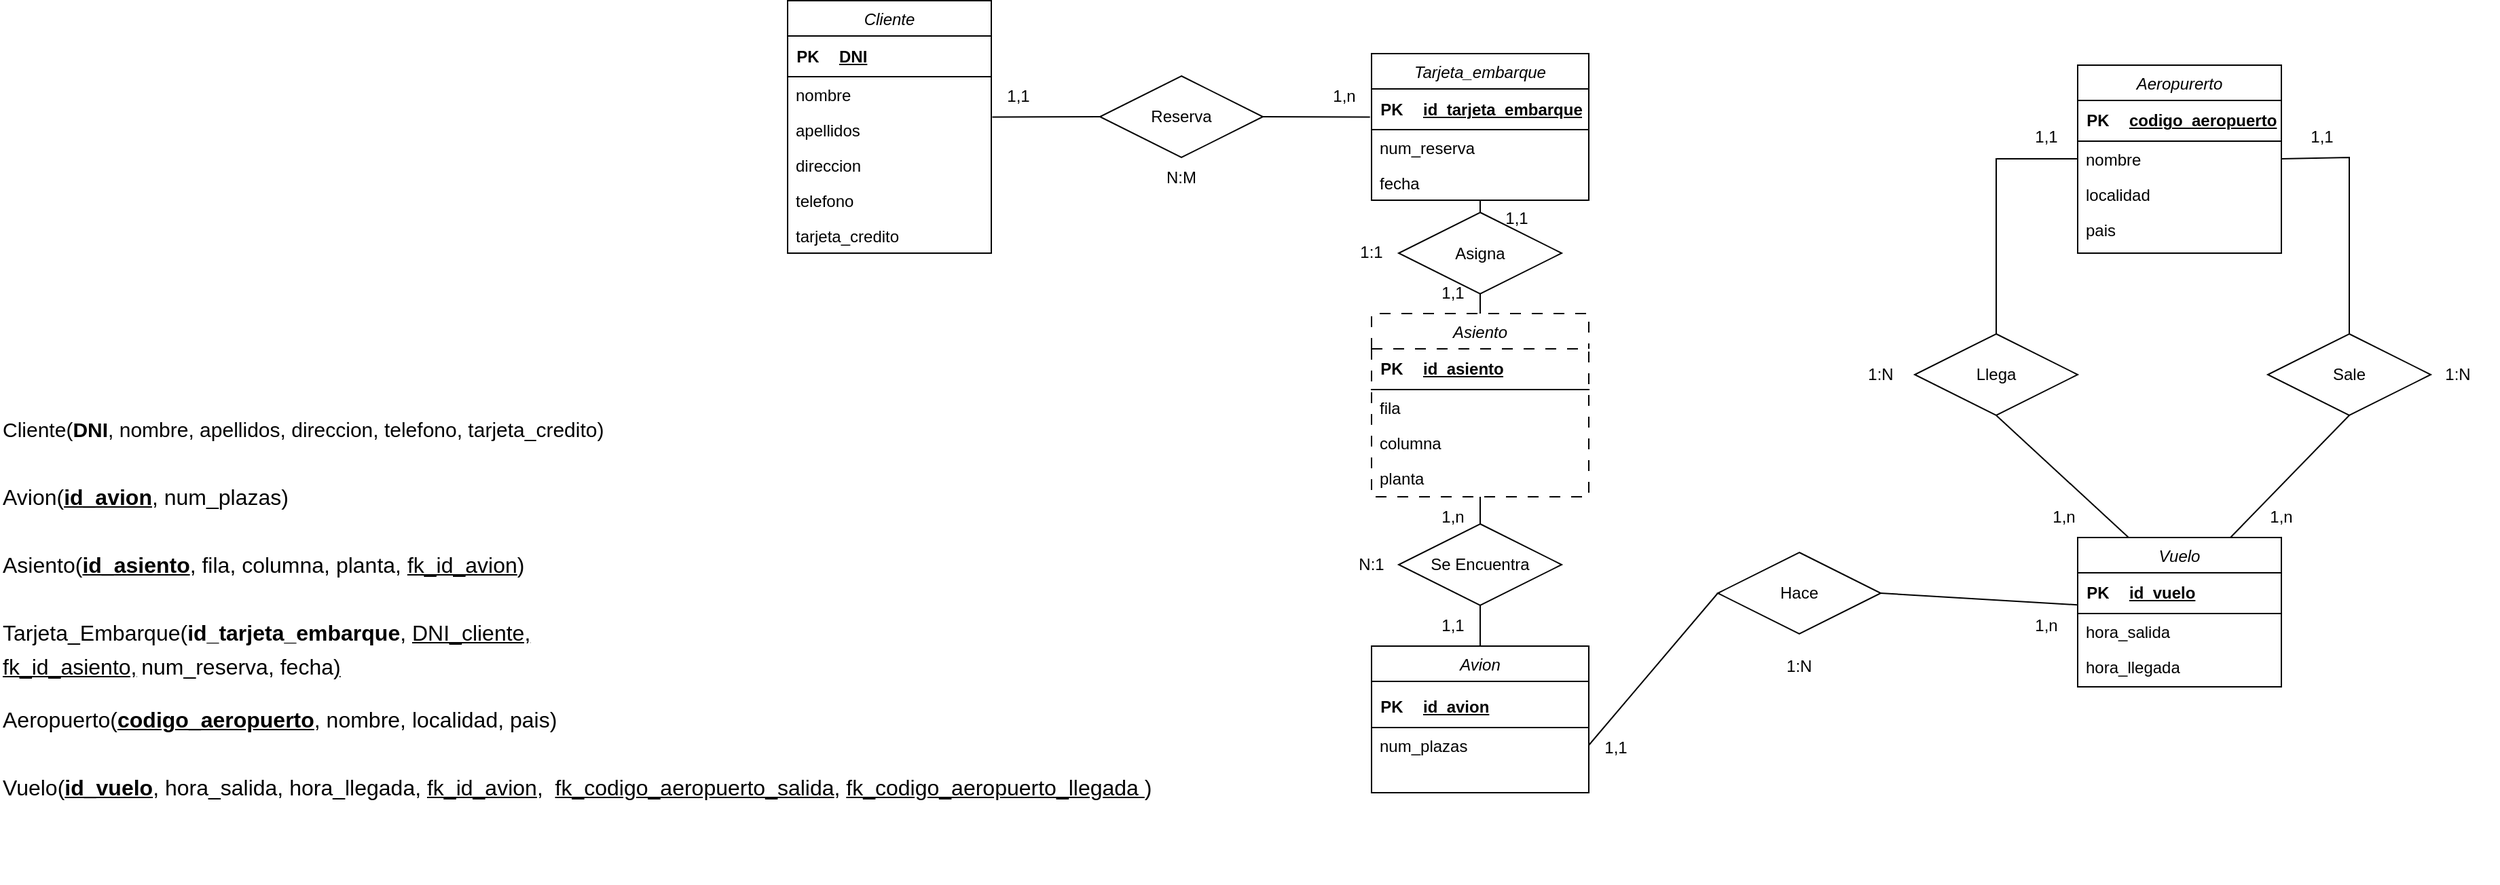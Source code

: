 <mxfile version="22.0.6" type="github">
  <diagram id="C5RBs43oDa-KdzZeNtuy" name="Page-1">
    <mxGraphModel dx="2953" dy="3101" grid="1" gridSize="10" guides="1" tooltips="1" connect="1" arrows="1" fold="1" page="1" pageScale="1" pageWidth="827" pageHeight="1169" math="0" shadow="0">
      <root>
        <mxCell id="WIyWlLk6GJQsqaUBKTNV-0" />
        <mxCell id="WIyWlLk6GJQsqaUBKTNV-1" parent="WIyWlLk6GJQsqaUBKTNV-0" />
        <mxCell id="PGz181kGc2inq-XdH9TZ-1" value="Vuelo" style="swimlane;fontStyle=2;align=center;verticalAlign=top;childLayout=stackLayout;horizontal=1;startSize=26;horizontalStack=0;resizeParent=1;resizeLast=0;collapsible=1;marginBottom=0;rounded=0;shadow=0;strokeWidth=1;" parent="WIyWlLk6GJQsqaUBKTNV-1" vertex="1">
          <mxGeometry x="760" y="-810" width="150" height="110" as="geometry">
            <mxRectangle x="230" y="140" width="160" height="26" as="alternateBounds" />
          </mxGeometry>
        </mxCell>
        <mxCell id="PGz181kGc2inq-XdH9TZ-2" value="" style="shape=table;startSize=0;container=1;collapsible=1;childLayout=tableLayout;fixedRows=1;rowLines=0;fontStyle=0;align=center;resizeLast=1;strokeColor=none;fillColor=none;collapsible=0;" parent="PGz181kGc2inq-XdH9TZ-1" vertex="1">
          <mxGeometry y="26" width="150" height="30" as="geometry" />
        </mxCell>
        <mxCell id="PGz181kGc2inq-XdH9TZ-3" value="" style="shape=tableRow;horizontal=0;startSize=0;swimlaneHead=0;swimlaneBody=0;fillColor=none;collapsible=0;dropTarget=0;points=[[0,0.5],[1,0.5]];portConstraint=eastwest;top=0;left=0;right=0;bottom=1;" parent="PGz181kGc2inq-XdH9TZ-2" vertex="1">
          <mxGeometry width="150" height="30" as="geometry" />
        </mxCell>
        <mxCell id="PGz181kGc2inq-XdH9TZ-4" value="PK" style="shape=partialRectangle;connectable=0;fillColor=none;top=0;left=0;bottom=0;right=0;fontStyle=1;overflow=hidden;whiteSpace=wrap;html=1;" parent="PGz181kGc2inq-XdH9TZ-3" vertex="1">
          <mxGeometry width="30" height="30" as="geometry">
            <mxRectangle width="30" height="30" as="alternateBounds" />
          </mxGeometry>
        </mxCell>
        <mxCell id="PGz181kGc2inq-XdH9TZ-5" value="id_vuelo" style="shape=partialRectangle;connectable=0;fillColor=none;top=0;left=0;bottom=0;right=0;align=left;spacingLeft=6;fontStyle=5;overflow=hidden;whiteSpace=wrap;html=1;" parent="PGz181kGc2inq-XdH9TZ-3" vertex="1">
          <mxGeometry x="30" width="120" height="30" as="geometry">
            <mxRectangle width="120" height="30" as="alternateBounds" />
          </mxGeometry>
        </mxCell>
        <mxCell id="PGz181kGc2inq-XdH9TZ-7" value="hora_salida" style="text;align=left;verticalAlign=top;spacingLeft=4;spacingRight=4;overflow=hidden;rotatable=0;points=[[0,0.5],[1,0.5]];portConstraint=eastwest;rounded=0;shadow=0;html=0;" parent="PGz181kGc2inq-XdH9TZ-1" vertex="1">
          <mxGeometry y="56" width="150" height="26" as="geometry" />
        </mxCell>
        <mxCell id="PGz181kGc2inq-XdH9TZ-8" value="hora_llegada" style="text;align=left;verticalAlign=top;spacingLeft=4;spacingRight=4;overflow=hidden;rotatable=0;points=[[0,0.5],[1,0.5]];portConstraint=eastwest;" parent="PGz181kGc2inq-XdH9TZ-1" vertex="1">
          <mxGeometry y="82" width="150" height="26" as="geometry" />
        </mxCell>
        <mxCell id="PGz181kGc2inq-XdH9TZ-11" value="Cliente" style="swimlane;fontStyle=2;align=center;verticalAlign=top;childLayout=stackLayout;horizontal=1;startSize=26;horizontalStack=0;resizeParent=1;resizeLast=0;collapsible=1;marginBottom=0;rounded=0;shadow=0;strokeWidth=1;" parent="WIyWlLk6GJQsqaUBKTNV-1" vertex="1">
          <mxGeometry x="-190" y="-1205.5" width="150" height="186" as="geometry">
            <mxRectangle x="230" y="140" width="160" height="26" as="alternateBounds" />
          </mxGeometry>
        </mxCell>
        <mxCell id="PGz181kGc2inq-XdH9TZ-12" value="" style="shape=table;startSize=0;container=1;collapsible=1;childLayout=tableLayout;fixedRows=1;rowLines=0;fontStyle=0;align=center;resizeLast=1;strokeColor=none;fillColor=none;collapsible=0;" parent="PGz181kGc2inq-XdH9TZ-11" vertex="1">
          <mxGeometry y="26" width="150" height="30" as="geometry" />
        </mxCell>
        <mxCell id="PGz181kGc2inq-XdH9TZ-13" value="" style="shape=tableRow;horizontal=0;startSize=0;swimlaneHead=0;swimlaneBody=0;fillColor=none;collapsible=0;dropTarget=0;points=[[0,0.5],[1,0.5]];portConstraint=eastwest;top=0;left=0;right=0;bottom=1;" parent="PGz181kGc2inq-XdH9TZ-12" vertex="1">
          <mxGeometry width="150" height="30" as="geometry" />
        </mxCell>
        <mxCell id="PGz181kGc2inq-XdH9TZ-14" value="PK" style="shape=partialRectangle;connectable=0;fillColor=none;top=0;left=0;bottom=0;right=0;fontStyle=1;overflow=hidden;whiteSpace=wrap;html=1;" parent="PGz181kGc2inq-XdH9TZ-13" vertex="1">
          <mxGeometry width="30" height="30" as="geometry">
            <mxRectangle width="30" height="30" as="alternateBounds" />
          </mxGeometry>
        </mxCell>
        <mxCell id="PGz181kGc2inq-XdH9TZ-15" value="DNI" style="shape=partialRectangle;connectable=0;fillColor=none;top=0;left=0;bottom=0;right=0;align=left;spacingLeft=6;fontStyle=5;overflow=hidden;whiteSpace=wrap;html=1;" parent="PGz181kGc2inq-XdH9TZ-13" vertex="1">
          <mxGeometry x="30" width="120" height="30" as="geometry">
            <mxRectangle width="120" height="30" as="alternateBounds" />
          </mxGeometry>
        </mxCell>
        <mxCell id="PGz181kGc2inq-XdH9TZ-16" value="nombre" style="text;align=left;verticalAlign=top;spacingLeft=4;spacingRight=4;overflow=hidden;rotatable=0;points=[[0,0.5],[1,0.5]];portConstraint=eastwest;rounded=0;shadow=0;html=0;" parent="PGz181kGc2inq-XdH9TZ-11" vertex="1">
          <mxGeometry y="56" width="150" height="26" as="geometry" />
        </mxCell>
        <mxCell id="PGz181kGc2inq-XdH9TZ-17" value="apellidos" style="text;align=left;verticalAlign=top;spacingLeft=4;spacingRight=4;overflow=hidden;rotatable=0;points=[[0,0.5],[1,0.5]];portConstraint=eastwest;rounded=0;shadow=0;html=0;" parent="PGz181kGc2inq-XdH9TZ-11" vertex="1">
          <mxGeometry y="82" width="150" height="26" as="geometry" />
        </mxCell>
        <mxCell id="PGz181kGc2inq-XdH9TZ-18" value="direccion" style="text;align=left;verticalAlign=top;spacingLeft=4;spacingRight=4;overflow=hidden;rotatable=0;points=[[0,0.5],[1,0.5]];portConstraint=eastwest;rounded=0;shadow=0;html=0;" parent="PGz181kGc2inq-XdH9TZ-11" vertex="1">
          <mxGeometry y="108" width="150" height="26" as="geometry" />
        </mxCell>
        <mxCell id="PGz181kGc2inq-XdH9TZ-19" value="telefono" style="text;align=left;verticalAlign=top;spacingLeft=4;spacingRight=4;overflow=hidden;rotatable=0;points=[[0,0.5],[1,0.5]];portConstraint=eastwest;rounded=0;shadow=0;html=0;" parent="PGz181kGc2inq-XdH9TZ-11" vertex="1">
          <mxGeometry y="134" width="150" height="26" as="geometry" />
        </mxCell>
        <mxCell id="PGz181kGc2inq-XdH9TZ-64" value="tarjeta_credito" style="text;align=left;verticalAlign=top;spacingLeft=4;spacingRight=4;overflow=hidden;rotatable=0;points=[[0,0.5],[1,0.5]];portConstraint=eastwest;rounded=0;shadow=0;html=0;" parent="PGz181kGc2inq-XdH9TZ-11" vertex="1">
          <mxGeometry y="160" width="150" height="26" as="geometry" />
        </mxCell>
        <mxCell id="PGz181kGc2inq-XdH9TZ-20" value="Tarjeta_embarque" style="swimlane;fontStyle=2;align=center;verticalAlign=top;childLayout=stackLayout;horizontal=1;startSize=26;horizontalStack=0;resizeParent=1;resizeLast=0;collapsible=1;marginBottom=0;rounded=0;shadow=0;strokeWidth=1;" parent="WIyWlLk6GJQsqaUBKTNV-1" vertex="1">
          <mxGeometry x="240" y="-1166.5" width="160" height="108" as="geometry">
            <mxRectangle x="230" y="140" width="160" height="26" as="alternateBounds" />
          </mxGeometry>
        </mxCell>
        <mxCell id="PGz181kGc2inq-XdH9TZ-21" value="" style="shape=table;startSize=0;container=1;collapsible=1;childLayout=tableLayout;fixedRows=1;rowLines=0;fontStyle=0;align=center;resizeLast=1;strokeColor=none;fillColor=none;collapsible=0;" parent="PGz181kGc2inq-XdH9TZ-20" vertex="1">
          <mxGeometry y="26" width="160" height="30" as="geometry" />
        </mxCell>
        <mxCell id="PGz181kGc2inq-XdH9TZ-22" value="" style="shape=tableRow;horizontal=0;startSize=0;swimlaneHead=0;swimlaneBody=0;fillColor=none;collapsible=0;dropTarget=0;points=[[0,0.5],[1,0.5]];portConstraint=eastwest;top=0;left=0;right=0;bottom=1;" parent="PGz181kGc2inq-XdH9TZ-21" vertex="1">
          <mxGeometry width="160" height="30" as="geometry" />
        </mxCell>
        <mxCell id="PGz181kGc2inq-XdH9TZ-23" value="PK" style="shape=partialRectangle;connectable=0;fillColor=none;top=0;left=0;bottom=0;right=0;fontStyle=1;overflow=hidden;whiteSpace=wrap;html=1;" parent="PGz181kGc2inq-XdH9TZ-22" vertex="1">
          <mxGeometry width="30" height="30" as="geometry">
            <mxRectangle width="30" height="30" as="alternateBounds" />
          </mxGeometry>
        </mxCell>
        <mxCell id="PGz181kGc2inq-XdH9TZ-24" value="id_tarjeta_embarque" style="shape=partialRectangle;connectable=0;fillColor=none;top=0;left=0;bottom=0;right=0;align=left;spacingLeft=6;fontStyle=5;overflow=hidden;whiteSpace=wrap;html=1;" parent="PGz181kGc2inq-XdH9TZ-22" vertex="1">
          <mxGeometry x="30" width="130" height="30" as="geometry">
            <mxRectangle width="130" height="30" as="alternateBounds" />
          </mxGeometry>
        </mxCell>
        <mxCell id="PGz181kGc2inq-XdH9TZ-25" value="num_reserva" style="text;align=left;verticalAlign=top;spacingLeft=4;spacingRight=4;overflow=hidden;rotatable=0;points=[[0,0.5],[1,0.5]];portConstraint=eastwest;rounded=0;shadow=0;html=0;" parent="PGz181kGc2inq-XdH9TZ-20" vertex="1">
          <mxGeometry y="56" width="160" height="26" as="geometry" />
        </mxCell>
        <mxCell id="PGz181kGc2inq-XdH9TZ-26" value="fecha" style="text;align=left;verticalAlign=top;spacingLeft=4;spacingRight=4;overflow=hidden;rotatable=0;points=[[0,0.5],[1,0.5]];portConstraint=eastwest;rounded=0;shadow=0;html=0;" parent="PGz181kGc2inq-XdH9TZ-20" vertex="1">
          <mxGeometry y="82" width="160" height="26" as="geometry" />
        </mxCell>
        <mxCell id="PGz181kGc2inq-XdH9TZ-45" value="Aeropurerto" style="swimlane;fontStyle=2;align=center;verticalAlign=top;childLayout=stackLayout;horizontal=1;startSize=26;horizontalStack=0;resizeParent=1;resizeLast=0;collapsible=1;marginBottom=0;rounded=0;shadow=0;strokeWidth=1;" parent="WIyWlLk6GJQsqaUBKTNV-1" vertex="1">
          <mxGeometry x="760" y="-1158" width="150" height="138.5" as="geometry">
            <mxRectangle x="230" y="140" width="160" height="26" as="alternateBounds" />
          </mxGeometry>
        </mxCell>
        <mxCell id="PGz181kGc2inq-XdH9TZ-46" value="" style="shape=table;startSize=0;container=1;collapsible=1;childLayout=tableLayout;fixedRows=1;rowLines=0;fontStyle=0;align=center;resizeLast=1;strokeColor=none;fillColor=none;collapsible=0;" parent="PGz181kGc2inq-XdH9TZ-45" vertex="1">
          <mxGeometry y="26" width="150" height="30" as="geometry" />
        </mxCell>
        <mxCell id="PGz181kGc2inq-XdH9TZ-47" value="" style="shape=tableRow;horizontal=0;startSize=0;swimlaneHead=0;swimlaneBody=0;fillColor=none;collapsible=0;dropTarget=0;points=[[0,0.5],[1,0.5]];portConstraint=eastwest;top=0;left=0;right=0;bottom=1;" parent="PGz181kGc2inq-XdH9TZ-46" vertex="1">
          <mxGeometry width="150" height="30" as="geometry" />
        </mxCell>
        <mxCell id="PGz181kGc2inq-XdH9TZ-48" value="PK" style="shape=partialRectangle;connectable=0;fillColor=none;top=0;left=0;bottom=0;right=0;fontStyle=1;overflow=hidden;whiteSpace=wrap;html=1;" parent="PGz181kGc2inq-XdH9TZ-47" vertex="1">
          <mxGeometry width="30" height="30" as="geometry">
            <mxRectangle width="30" height="30" as="alternateBounds" />
          </mxGeometry>
        </mxCell>
        <mxCell id="PGz181kGc2inq-XdH9TZ-49" value="codigo_aeropuerto" style="shape=partialRectangle;connectable=0;fillColor=none;top=0;left=0;bottom=0;right=0;align=left;spacingLeft=6;fontStyle=5;overflow=hidden;whiteSpace=wrap;html=1;" parent="PGz181kGc2inq-XdH9TZ-47" vertex="1">
          <mxGeometry x="30" width="120" height="30" as="geometry">
            <mxRectangle width="120" height="30" as="alternateBounds" />
          </mxGeometry>
        </mxCell>
        <mxCell id="PGz181kGc2inq-XdH9TZ-50" value="nombre" style="text;align=left;verticalAlign=top;spacingLeft=4;spacingRight=4;overflow=hidden;rotatable=0;points=[[0,0.5],[1,0.5]];portConstraint=eastwest;rounded=0;shadow=0;html=0;" parent="PGz181kGc2inq-XdH9TZ-45" vertex="1">
          <mxGeometry y="56" width="150" height="26" as="geometry" />
        </mxCell>
        <mxCell id="PGz181kGc2inq-XdH9TZ-51" value="localidad" style="text;align=left;verticalAlign=top;spacingLeft=4;spacingRight=4;overflow=hidden;rotatable=0;points=[[0,0.5],[1,0.5]];portConstraint=eastwest;rounded=0;shadow=0;html=0;" parent="PGz181kGc2inq-XdH9TZ-45" vertex="1">
          <mxGeometry y="82" width="150" height="26" as="geometry" />
        </mxCell>
        <mxCell id="PGz181kGc2inq-XdH9TZ-52" value="pais" style="text;align=left;verticalAlign=top;spacingLeft=4;spacingRight=4;overflow=hidden;rotatable=0;points=[[0,0.5],[1,0.5]];portConstraint=eastwest;" parent="PGz181kGc2inq-XdH9TZ-45" vertex="1">
          <mxGeometry y="108" width="150" height="26" as="geometry" />
        </mxCell>
        <mxCell id="PGz181kGc2inq-XdH9TZ-66" value="Asiento" style="swimlane;fontStyle=2;align=center;verticalAlign=top;childLayout=stackLayout;horizontal=1;startSize=26;horizontalStack=0;resizeParent=1;resizeLast=0;collapsible=1;marginBottom=0;rounded=0;shadow=0;strokeWidth=1;dashed=1;dashPattern=8 8;" parent="WIyWlLk6GJQsqaUBKTNV-1" vertex="1">
          <mxGeometry x="240" y="-975" width="160" height="135" as="geometry">
            <mxRectangle x="230" y="140" width="160" height="26" as="alternateBounds" />
          </mxGeometry>
        </mxCell>
        <mxCell id="PGz181kGc2inq-XdH9TZ-67" value="" style="shape=table;startSize=0;container=1;collapsible=1;childLayout=tableLayout;fixedRows=1;rowLines=0;fontStyle=0;align=center;resizeLast=1;strokeColor=none;fillColor=none;collapsible=0;" parent="PGz181kGc2inq-XdH9TZ-66" vertex="1">
          <mxGeometry y="26" width="160" height="30" as="geometry" />
        </mxCell>
        <mxCell id="PGz181kGc2inq-XdH9TZ-68" value="" style="shape=tableRow;horizontal=0;startSize=0;swimlaneHead=0;swimlaneBody=0;fillColor=none;collapsible=0;dropTarget=0;points=[[0,0.5],[1,0.5]];portConstraint=eastwest;top=0;left=0;right=0;bottom=1;" parent="PGz181kGc2inq-XdH9TZ-67" vertex="1">
          <mxGeometry width="160" height="30" as="geometry" />
        </mxCell>
        <mxCell id="PGz181kGc2inq-XdH9TZ-69" value="PK" style="shape=partialRectangle;connectable=0;fillColor=none;top=0;left=0;bottom=0;right=0;fontStyle=1;overflow=hidden;whiteSpace=wrap;html=1;" parent="PGz181kGc2inq-XdH9TZ-68" vertex="1">
          <mxGeometry width="30" height="30" as="geometry">
            <mxRectangle width="30" height="30" as="alternateBounds" />
          </mxGeometry>
        </mxCell>
        <mxCell id="PGz181kGc2inq-XdH9TZ-70" value="id_asiento" style="shape=partialRectangle;connectable=0;fillColor=none;top=0;left=0;bottom=0;right=0;align=left;spacingLeft=6;fontStyle=5;overflow=hidden;whiteSpace=wrap;html=1;" parent="PGz181kGc2inq-XdH9TZ-68" vertex="1">
          <mxGeometry x="30" width="130" height="30" as="geometry">
            <mxRectangle width="130" height="30" as="alternateBounds" />
          </mxGeometry>
        </mxCell>
        <mxCell id="PGz181kGc2inq-XdH9TZ-71" value="fila" style="text;align=left;verticalAlign=top;spacingLeft=4;spacingRight=4;overflow=hidden;rotatable=0;points=[[0,0.5],[1,0.5]];portConstraint=eastwest;rounded=0;shadow=0;html=0;" parent="PGz181kGc2inq-XdH9TZ-66" vertex="1">
          <mxGeometry y="56" width="160" height="26" as="geometry" />
        </mxCell>
        <mxCell id="PGz181kGc2inq-XdH9TZ-72" value="columna" style="text;align=left;verticalAlign=top;spacingLeft=4;spacingRight=4;overflow=hidden;rotatable=0;points=[[0,0.5],[1,0.5]];portConstraint=eastwest;rounded=0;shadow=0;html=0;" parent="PGz181kGc2inq-XdH9TZ-66" vertex="1">
          <mxGeometry y="82" width="160" height="26" as="geometry" />
        </mxCell>
        <mxCell id="PGz181kGc2inq-XdH9TZ-73" value="planta" style="text;align=left;verticalAlign=top;spacingLeft=4;spacingRight=4;overflow=hidden;rotatable=0;points=[[0,0.5],[1,0.5]];portConstraint=eastwest;rounded=0;shadow=0;html=0;" parent="PGz181kGc2inq-XdH9TZ-66" vertex="1">
          <mxGeometry y="108" width="160" height="26" as="geometry" />
        </mxCell>
        <mxCell id="PGz181kGc2inq-XdH9TZ-74" value="Avion" style="swimlane;fontStyle=2;align=center;verticalAlign=top;childLayout=stackLayout;horizontal=1;startSize=26;horizontalStack=0;resizeParent=1;resizeLast=0;collapsible=1;marginBottom=0;rounded=0;shadow=0;strokeWidth=1;" parent="WIyWlLk6GJQsqaUBKTNV-1" vertex="1">
          <mxGeometry x="240" y="-730" width="160" height="108" as="geometry">
            <mxRectangle x="230" y="140" width="160" height="26" as="alternateBounds" />
          </mxGeometry>
        </mxCell>
        <mxCell id="PGz181kGc2inq-XdH9TZ-75" value="" style="shape=table;startSize=4;container=1;collapsible=1;childLayout=tableLayout;fixedRows=1;rowLines=0;fontStyle=0;align=center;resizeLast=1;strokeColor=none;fillColor=none;collapsible=0;" parent="PGz181kGc2inq-XdH9TZ-74" vertex="1">
          <mxGeometry y="26" width="160" height="34" as="geometry" />
        </mxCell>
        <mxCell id="PGz181kGc2inq-XdH9TZ-76" value="" style="shape=tableRow;horizontal=0;startSize=0;swimlaneHead=0;swimlaneBody=0;fillColor=none;collapsible=0;dropTarget=0;points=[[0,0.5],[1,0.5]];portConstraint=eastwest;top=0;left=0;right=0;bottom=1;" parent="PGz181kGc2inq-XdH9TZ-75" vertex="1">
          <mxGeometry y="4" width="160" height="30" as="geometry" />
        </mxCell>
        <mxCell id="PGz181kGc2inq-XdH9TZ-77" value="PK" style="shape=partialRectangle;connectable=0;fillColor=none;top=0;left=0;bottom=0;right=0;fontStyle=1;overflow=hidden;whiteSpace=wrap;html=1;" parent="PGz181kGc2inq-XdH9TZ-76" vertex="1">
          <mxGeometry width="30" height="30" as="geometry">
            <mxRectangle width="30" height="30" as="alternateBounds" />
          </mxGeometry>
        </mxCell>
        <mxCell id="PGz181kGc2inq-XdH9TZ-78" value="id_avion" style="shape=partialRectangle;connectable=0;fillColor=none;top=0;left=0;bottom=0;right=0;align=left;spacingLeft=6;fontStyle=5;overflow=hidden;whiteSpace=wrap;html=1;" parent="PGz181kGc2inq-XdH9TZ-76" vertex="1">
          <mxGeometry x="30" width="130" height="30" as="geometry">
            <mxRectangle width="130" height="30" as="alternateBounds" />
          </mxGeometry>
        </mxCell>
        <mxCell id="PGz181kGc2inq-XdH9TZ-79" value="num_plazas" style="text;align=left;verticalAlign=top;spacingLeft=4;spacingRight=4;overflow=hidden;rotatable=0;points=[[0,0.5],[1,0.5]];portConstraint=eastwest;rounded=0;shadow=0;html=0;" parent="PGz181kGc2inq-XdH9TZ-74" vertex="1">
          <mxGeometry y="60" width="160" height="26" as="geometry" />
        </mxCell>
        <mxCell id="PGz181kGc2inq-XdH9TZ-81" value="Llega" style="shape=rhombus;perimeter=rhombusPerimeter;whiteSpace=wrap;html=1;align=center;" parent="WIyWlLk6GJQsqaUBKTNV-1" vertex="1">
          <mxGeometry x="640" y="-960" width="120" height="60" as="geometry" />
        </mxCell>
        <mxCell id="PGz181kGc2inq-XdH9TZ-82" value="Sale" style="shape=rhombus;perimeter=rhombusPerimeter;whiteSpace=wrap;html=1;align=center;" parent="WIyWlLk6GJQsqaUBKTNV-1" vertex="1">
          <mxGeometry x="900" y="-960" width="120" height="60" as="geometry" />
        </mxCell>
        <mxCell id="PGz181kGc2inq-XdH9TZ-83" value="Hace" style="shape=rhombus;perimeter=rhombusPerimeter;whiteSpace=wrap;html=1;align=center;" parent="WIyWlLk6GJQsqaUBKTNV-1" vertex="1">
          <mxGeometry x="495" y="-799" width="120" height="60" as="geometry" />
        </mxCell>
        <mxCell id="PGz181kGc2inq-XdH9TZ-84" value="Reserva" style="shape=rhombus;perimeter=rhombusPerimeter;whiteSpace=wrap;html=1;align=center;" parent="WIyWlLk6GJQsqaUBKTNV-1" vertex="1">
          <mxGeometry x="40" y="-1150" width="120" height="60" as="geometry" />
        </mxCell>
        <mxCell id="PGz181kGc2inq-XdH9TZ-88" value="" style="endArrow=none;html=1;rounded=0;exitX=1;exitY=0.5;exitDx=0;exitDy=0;entryX=-0.007;entryY=0.69;entryDx=0;entryDy=0;entryPerimeter=0;" parent="WIyWlLk6GJQsqaUBKTNV-1" source="PGz181kGc2inq-XdH9TZ-84" target="PGz181kGc2inq-XdH9TZ-22" edge="1">
          <mxGeometry relative="1" as="geometry">
            <mxPoint x="490" y="-790" as="sourcePoint" />
            <mxPoint x="650" y="-790" as="targetPoint" />
          </mxGeometry>
        </mxCell>
        <mxCell id="PGz181kGc2inq-XdH9TZ-89" value="" style="endArrow=none;html=1;rounded=0;entryX=0;entryY=0.5;entryDx=0;entryDy=0;exitX=1.005;exitY=0.142;exitDx=0;exitDy=0;exitPerimeter=0;" parent="WIyWlLk6GJQsqaUBKTNV-1" source="PGz181kGc2inq-XdH9TZ-17" target="PGz181kGc2inq-XdH9TZ-84" edge="1">
          <mxGeometry relative="1" as="geometry">
            <mxPoint x="-70" y="-950" as="sourcePoint" />
            <mxPoint x="90" y="-950" as="targetPoint" />
          </mxGeometry>
        </mxCell>
        <mxCell id="PGz181kGc2inq-XdH9TZ-90" value="" style="endArrow=none;html=1;rounded=0;exitX=0.5;exitY=1;exitDx=0;exitDy=0;entryX=0.5;entryY=0;entryDx=0;entryDy=0;" parent="WIyWlLk6GJQsqaUBKTNV-1" source="PGz181kGc2inq-XdH9TZ-20" target="PGz181kGc2inq-XdH9TZ-66" edge="1">
          <mxGeometry relative="1" as="geometry">
            <mxPoint x="170" y="-1110" as="sourcePoint" />
            <mxPoint x="249" y="-1110" as="targetPoint" />
          </mxGeometry>
        </mxCell>
        <mxCell id="PGz181kGc2inq-XdH9TZ-91" value="" style="endArrow=none;html=1;rounded=0;exitX=0.5;exitY=1;exitDx=0;exitDy=0;entryX=0.5;entryY=0;entryDx=0;entryDy=0;" parent="WIyWlLk6GJQsqaUBKTNV-1" source="PGz181kGc2inq-XdH9TZ-66" target="PGz181kGc2inq-XdH9TZ-74" edge="1">
          <mxGeometry relative="1" as="geometry">
            <mxPoint x="210" y="-875" as="sourcePoint" />
            <mxPoint x="210" y="-827" as="targetPoint" />
          </mxGeometry>
        </mxCell>
        <mxCell id="PGz181kGc2inq-XdH9TZ-92" value="" style="endArrow=none;html=1;rounded=0;exitX=0;exitY=0.5;exitDx=0;exitDy=0;entryX=1;entryY=0.5;entryDx=0;entryDy=0;" parent="WIyWlLk6GJQsqaUBKTNV-1" source="PGz181kGc2inq-XdH9TZ-83" target="PGz181kGc2inq-XdH9TZ-79" edge="1">
          <mxGeometry relative="1" as="geometry">
            <mxPoint x="330" y="-865" as="sourcePoint" />
            <mxPoint x="400" y="-760" as="targetPoint" />
          </mxGeometry>
        </mxCell>
        <mxCell id="PGz181kGc2inq-XdH9TZ-93" value="" style="endArrow=none;html=1;rounded=0;exitX=1;exitY=0.5;exitDx=0;exitDy=0;entryX=-0.002;entryY=0.787;entryDx=0;entryDy=0;entryPerimeter=0;" parent="WIyWlLk6GJQsqaUBKTNV-1" source="PGz181kGc2inq-XdH9TZ-83" target="PGz181kGc2inq-XdH9TZ-3" edge="1">
          <mxGeometry relative="1" as="geometry">
            <mxPoint x="330" y="-865" as="sourcePoint" />
            <mxPoint x="650" y="-760" as="targetPoint" />
          </mxGeometry>
        </mxCell>
        <mxCell id="PGz181kGc2inq-XdH9TZ-94" value="" style="endArrow=none;html=1;rounded=0;entryX=0.5;entryY=1;entryDx=0;entryDy=0;exitX=0.25;exitY=0;exitDx=0;exitDy=0;" parent="WIyWlLk6GJQsqaUBKTNV-1" source="PGz181kGc2inq-XdH9TZ-1" target="PGz181kGc2inq-XdH9TZ-81" edge="1">
          <mxGeometry relative="1" as="geometry">
            <mxPoint x="680" y="-860" as="sourcePoint" />
            <mxPoint x="840" y="-860" as="targetPoint" />
            <Array as="points" />
          </mxGeometry>
        </mxCell>
        <mxCell id="PGz181kGc2inq-XdH9TZ-95" value="" style="endArrow=none;html=1;rounded=0;exitX=0.5;exitY=1;exitDx=0;exitDy=0;entryX=0.75;entryY=0;entryDx=0;entryDy=0;" parent="WIyWlLk6GJQsqaUBKTNV-1" source="PGz181kGc2inq-XdH9TZ-82" target="PGz181kGc2inq-XdH9TZ-1" edge="1">
          <mxGeometry relative="1" as="geometry">
            <mxPoint x="970" y="-845" as="sourcePoint" />
            <mxPoint x="970" y="-790" as="targetPoint" />
            <Array as="points" />
          </mxGeometry>
        </mxCell>
        <mxCell id="PGz181kGc2inq-XdH9TZ-96" value="" style="endArrow=none;html=1;rounded=0;exitX=0;exitY=0.5;exitDx=0;exitDy=0;entryX=0.5;entryY=0;entryDx=0;entryDy=0;" parent="WIyWlLk6GJQsqaUBKTNV-1" source="PGz181kGc2inq-XdH9TZ-50" target="PGz181kGc2inq-XdH9TZ-81" edge="1">
          <mxGeometry relative="1" as="geometry">
            <mxPoint x="594.5" y="-990" as="sourcePoint" />
            <mxPoint x="499.5" y="-990" as="targetPoint" />
            <Array as="points">
              <mxPoint x="700" y="-1089" />
            </Array>
          </mxGeometry>
        </mxCell>
        <mxCell id="PGz181kGc2inq-XdH9TZ-97" value="" style="endArrow=none;html=1;rounded=0;exitX=0.5;exitY=0;exitDx=0;exitDy=0;entryX=1;entryY=0.5;entryDx=0;entryDy=0;" parent="WIyWlLk6GJQsqaUBKTNV-1" source="PGz181kGc2inq-XdH9TZ-82" target="PGz181kGc2inq-XdH9TZ-50" edge="1">
          <mxGeometry relative="1" as="geometry">
            <mxPoint x="1015" y="-1000" as="sourcePoint" />
            <mxPoint x="920" y="-1000" as="targetPoint" />
            <Array as="points">
              <mxPoint x="960" y="-1090" />
            </Array>
          </mxGeometry>
        </mxCell>
        <mxCell id="PGz181kGc2inq-XdH9TZ-98" value="1,1" style="text;html=1;strokeColor=none;fillColor=none;align=center;verticalAlign=middle;whiteSpace=wrap;rounded=0;" parent="WIyWlLk6GJQsqaUBKTNV-1" vertex="1">
          <mxGeometry x="270" y="-1005" width="60" height="30" as="geometry" />
        </mxCell>
        <mxCell id="PGz181kGc2inq-XdH9TZ-99" value="N:M" style="text;html=1;strokeColor=none;fillColor=none;align=center;verticalAlign=middle;whiteSpace=wrap;rounded=0;" parent="WIyWlLk6GJQsqaUBKTNV-1" vertex="1">
          <mxGeometry x="70" y="-1090" width="60" height="30" as="geometry" />
        </mxCell>
        <mxCell id="PGz181kGc2inq-XdH9TZ-100" value="1,1" style="text;html=1;strokeColor=none;fillColor=none;align=center;verticalAlign=middle;whiteSpace=wrap;rounded=0;" parent="WIyWlLk6GJQsqaUBKTNV-1" vertex="1">
          <mxGeometry x="707" y="-1120" width="60" height="30" as="geometry" />
        </mxCell>
        <mxCell id="PGz181kGc2inq-XdH9TZ-101" value="1,1" style="text;html=1;strokeColor=none;fillColor=none;align=center;verticalAlign=middle;whiteSpace=wrap;rounded=0;" parent="WIyWlLk6GJQsqaUBKTNV-1" vertex="1">
          <mxGeometry x="317" y="-1060" width="60" height="30" as="geometry" />
        </mxCell>
        <mxCell id="PGz181kGc2inq-XdH9TZ-102" value="1,n" style="text;html=1;strokeColor=none;fillColor=none;align=center;verticalAlign=middle;whiteSpace=wrap;rounded=0;" parent="WIyWlLk6GJQsqaUBKTNV-1" vertex="1">
          <mxGeometry x="190" y="-1150" width="60" height="30" as="geometry" />
        </mxCell>
        <mxCell id="PGz181kGc2inq-XdH9TZ-103" value="1,1" style="text;html=1;strokeColor=none;fillColor=none;align=center;verticalAlign=middle;whiteSpace=wrap;rounded=0;" parent="WIyWlLk6GJQsqaUBKTNV-1" vertex="1">
          <mxGeometry x="-50" y="-1150" width="60" height="30" as="geometry" />
        </mxCell>
        <mxCell id="PGz181kGc2inq-XdH9TZ-104" value="1:N" style="text;html=1;strokeColor=none;fillColor=none;align=center;verticalAlign=middle;whiteSpace=wrap;rounded=0;" parent="WIyWlLk6GJQsqaUBKTNV-1" vertex="1">
          <mxGeometry x="525" y="-730" width="60" height="30" as="geometry" />
        </mxCell>
        <mxCell id="PGz181kGc2inq-XdH9TZ-105" value="1,n" style="text;html=1;strokeColor=none;fillColor=none;align=center;verticalAlign=middle;whiteSpace=wrap;rounded=0;" parent="WIyWlLk6GJQsqaUBKTNV-1" vertex="1">
          <mxGeometry x="707" y="-760" width="60" height="30" as="geometry" />
        </mxCell>
        <mxCell id="PGz181kGc2inq-XdH9TZ-106" value="1,1" style="text;html=1;strokeColor=none;fillColor=none;align=center;verticalAlign=middle;whiteSpace=wrap;rounded=0;" parent="WIyWlLk6GJQsqaUBKTNV-1" vertex="1">
          <mxGeometry x="390" y="-670" width="60" height="30" as="geometry" />
        </mxCell>
        <mxCell id="PGz181kGc2inq-XdH9TZ-107" value="1,n" style="text;html=1;strokeColor=none;fillColor=none;align=center;verticalAlign=middle;whiteSpace=wrap;rounded=0;" parent="WIyWlLk6GJQsqaUBKTNV-1" vertex="1">
          <mxGeometry x="880" y="-840" width="60" height="30" as="geometry" />
        </mxCell>
        <mxCell id="PGz181kGc2inq-XdH9TZ-108" value="1,n" style="text;html=1;strokeColor=none;fillColor=none;align=center;verticalAlign=middle;whiteSpace=wrap;rounded=0;" parent="WIyWlLk6GJQsqaUBKTNV-1" vertex="1">
          <mxGeometry x="720" y="-840" width="60" height="30" as="geometry" />
        </mxCell>
        <mxCell id="PGz181kGc2inq-XdH9TZ-109" value="1:N" style="text;html=1;strokeColor=none;fillColor=none;align=center;verticalAlign=middle;whiteSpace=wrap;rounded=0;" parent="WIyWlLk6GJQsqaUBKTNV-1" vertex="1">
          <mxGeometry x="585" y="-945" width="60" height="30" as="geometry" />
        </mxCell>
        <mxCell id="PGz181kGc2inq-XdH9TZ-110" value="1,1" style="text;html=1;strokeColor=none;fillColor=none;align=center;verticalAlign=middle;whiteSpace=wrap;rounded=0;" parent="WIyWlLk6GJQsqaUBKTNV-1" vertex="1">
          <mxGeometry x="910" y="-1120" width="60" height="30" as="geometry" />
        </mxCell>
        <mxCell id="PGz181kGc2inq-XdH9TZ-111" value="1:N" style="text;html=1;strokeColor=none;fillColor=none;align=center;verticalAlign=middle;whiteSpace=wrap;rounded=0;" parent="WIyWlLk6GJQsqaUBKTNV-1" vertex="1">
          <mxGeometry x="1010" y="-945" width="60" height="30" as="geometry" />
        </mxCell>
        <mxCell id="PGz181kGc2inq-XdH9TZ-112" value="&lt;div style=&quot;line-height: 200%;&quot;&gt;&lt;font style=&quot;font-size: 15px;&quot;&gt;Cliente(&lt;b style=&quot;&quot;&gt;DNI&lt;/b&gt;, nombre, apellidos, direccion, telefono, tarjeta_credito)&lt;/font&gt;&lt;/div&gt;&lt;div style=&quot;line-height: 200%;&quot;&gt;&lt;font style=&quot;font-size: 15px;&quot;&gt;&lt;br&gt;&lt;/font&gt;&lt;/div&gt;&lt;div style=&quot;line-height: 200%;&quot;&gt;&lt;font size=&quot;3&quot;&gt;Avion(&lt;b&gt;&lt;u&gt;id_avion&lt;/u&gt;&lt;/b&gt;, num_plazas)&lt;/font&gt;&lt;/div&gt;&lt;div style=&quot;line-height: 200%;&quot;&gt;&lt;font size=&quot;3&quot;&gt;&lt;br&gt;&lt;/font&gt;&lt;/div&gt;&lt;div style=&quot;line-height: 200%;&quot;&gt;&lt;font size=&quot;3&quot;&gt;Asiento(&lt;b&gt;&lt;u&gt;id_asiento&lt;/u&gt;&lt;/b&gt;, fila, columna, planta, &lt;u&gt;fk_id_avion&lt;/u&gt;)&lt;/font&gt;&lt;/div&gt;&lt;div style=&quot;line-height: 200%;&quot;&gt;&lt;font size=&quot;3&quot;&gt;&lt;br&gt;&lt;/font&gt;&lt;/div&gt;&lt;div style=&quot;line-height: 200%;&quot;&gt;&lt;div style=&quot;border-color: var(--border-color); line-height: 24px;&quot;&gt;&lt;font style=&quot;border-color: var(--border-color);&quot; size=&quot;3&quot;&gt;Tarjeta_Embarque(&lt;b style=&quot;border-color: var(--border-color);&quot;&gt;id_tarjeta_embarque&lt;/b&gt;,&amp;nbsp;&lt;u style=&quot;border-color: var(--border-color);&quot;&gt;DNI_cliente,&lt;/u&gt;&amp;nbsp;&lt;/font&gt;&lt;/div&gt;&lt;u style=&quot;border-color: var(--border-color); font-size: medium;&quot;&gt;fk_id_asiento,&lt;/u&gt;&amp;nbsp;&lt;span style=&quot;border-color: var(--border-color); font-size: medium;&quot;&gt;&lt;span style=&quot;border-color: var(--border-color); background-color: initial;&quot;&gt;num_reserva, fecha&lt;/span&gt;&lt;span style=&quot;border-color: var(--border-color); text-decoration-line: underline; background-color: initial;&quot;&gt;)&lt;br style=&quot;border-color: var(--border-color);&quot;&gt;&lt;/span&gt;&lt;/span&gt;&lt;/div&gt;&lt;div&gt;&lt;br&gt;&lt;/div&gt;&lt;div style=&quot;line-height: 200%;&quot;&gt;&lt;font size=&quot;3&quot;&gt;Aeropuerto(&lt;b style=&quot;border-color: var(--border-color);&quot;&gt;&lt;u&gt;codigo_aeropuerto&lt;/u&gt;&lt;/b&gt;, nombre, localidad, pais)&lt;br&gt;&lt;/font&gt;&lt;/div&gt;&lt;div style=&quot;line-height: 200%;&quot;&gt;&lt;font size=&quot;3&quot;&gt;&lt;br&gt;&lt;/font&gt;&lt;/div&gt;&lt;div style=&quot;line-height: 200%;&quot;&gt;&lt;font size=&quot;3&quot;&gt;Vuelo(&lt;b&gt;&lt;u&gt;id_vuelo&lt;/u&gt;&lt;/b&gt;, hora_salida, hora_llegada, &lt;u&gt;fk_id_avion&lt;/u&gt;,&amp;nbsp; &lt;u&gt;fk_codigo_aeropuerto_salida&lt;/u&gt;, &lt;u&gt;fk_codigo_aeropuerto_llegada &lt;/u&gt;)&lt;/font&gt;&lt;/div&gt;" style="text;html=1;strokeColor=none;fillColor=none;align=left;verticalAlign=middle;whiteSpace=wrap;rounded=0;" parent="WIyWlLk6GJQsqaUBKTNV-1" vertex="1">
          <mxGeometry x="-770" y="-960" width="860" height="405" as="geometry" />
        </mxCell>
        <mxCell id="PGz181kGc2inq-XdH9TZ-113" value="Se Encuentra" style="shape=rhombus;perimeter=rhombusPerimeter;whiteSpace=wrap;html=1;align=center;" parent="WIyWlLk6GJQsqaUBKTNV-1" vertex="1">
          <mxGeometry x="260" y="-820" width="120" height="60" as="geometry" />
        </mxCell>
        <mxCell id="PGz181kGc2inq-XdH9TZ-114" value="Asigna" style="shape=rhombus;perimeter=rhombusPerimeter;whiteSpace=wrap;html=1;align=center;" parent="WIyWlLk6GJQsqaUBKTNV-1" vertex="1">
          <mxGeometry x="260" y="-1049.5" width="120" height="60" as="geometry" />
        </mxCell>
        <mxCell id="PGz181kGc2inq-XdH9TZ-115" value="1,n" style="text;html=1;strokeColor=none;fillColor=none;align=center;verticalAlign=middle;whiteSpace=wrap;rounded=0;" parent="WIyWlLk6GJQsqaUBKTNV-1" vertex="1">
          <mxGeometry x="270" y="-840" width="60" height="30" as="geometry" />
        </mxCell>
        <mxCell id="PGz181kGc2inq-XdH9TZ-116" value="1,1" style="text;html=1;strokeColor=none;fillColor=none;align=center;verticalAlign=middle;whiteSpace=wrap;rounded=0;" parent="WIyWlLk6GJQsqaUBKTNV-1" vertex="1">
          <mxGeometry x="270" y="-760" width="60" height="30" as="geometry" />
        </mxCell>
        <mxCell id="PGz181kGc2inq-XdH9TZ-117" value="N:1" style="text;html=1;strokeColor=none;fillColor=none;align=center;verticalAlign=middle;whiteSpace=wrap;rounded=0;" parent="WIyWlLk6GJQsqaUBKTNV-1" vertex="1">
          <mxGeometry x="210" y="-805" width="60" height="30" as="geometry" />
        </mxCell>
        <mxCell id="PGz181kGc2inq-XdH9TZ-118" value="1:1" style="text;html=1;strokeColor=none;fillColor=none;align=center;verticalAlign=middle;whiteSpace=wrap;rounded=0;" parent="WIyWlLk6GJQsqaUBKTNV-1" vertex="1">
          <mxGeometry x="210" y="-1035" width="60" height="30" as="geometry" />
        </mxCell>
      </root>
    </mxGraphModel>
  </diagram>
</mxfile>
